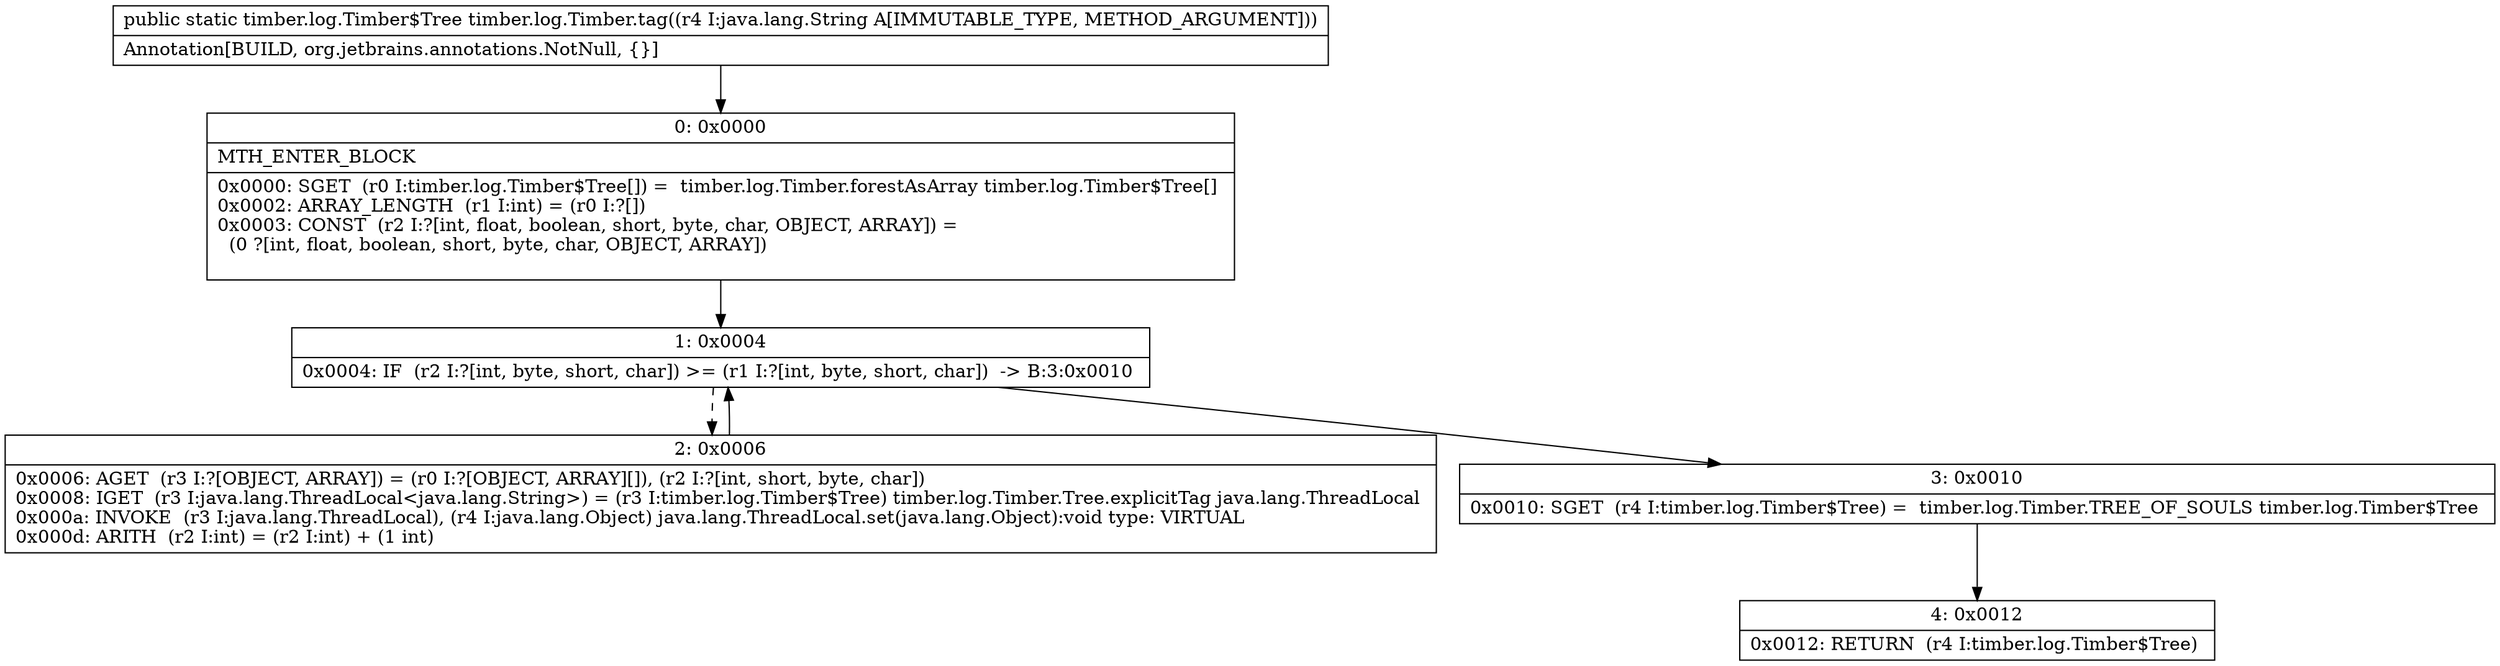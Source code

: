 digraph "CFG fortimber.log.Timber.tag(Ljava\/lang\/String;)Ltimber\/log\/Timber$Tree;" {
Node_0 [shape=record,label="{0\:\ 0x0000|MTH_ENTER_BLOCK\l|0x0000: SGET  (r0 I:timber.log.Timber$Tree[]) =  timber.log.Timber.forestAsArray timber.log.Timber$Tree[] \l0x0002: ARRAY_LENGTH  (r1 I:int) = (r0 I:?[]) \l0x0003: CONST  (r2 I:?[int, float, boolean, short, byte, char, OBJECT, ARRAY]) = \l  (0 ?[int, float, boolean, short, byte, char, OBJECT, ARRAY])\l \l}"];
Node_1 [shape=record,label="{1\:\ 0x0004|0x0004: IF  (r2 I:?[int, byte, short, char]) \>= (r1 I:?[int, byte, short, char])  \-\> B:3:0x0010 \l}"];
Node_2 [shape=record,label="{2\:\ 0x0006|0x0006: AGET  (r3 I:?[OBJECT, ARRAY]) = (r0 I:?[OBJECT, ARRAY][]), (r2 I:?[int, short, byte, char]) \l0x0008: IGET  (r3 I:java.lang.ThreadLocal\<java.lang.String\>) = (r3 I:timber.log.Timber$Tree) timber.log.Timber.Tree.explicitTag java.lang.ThreadLocal \l0x000a: INVOKE  (r3 I:java.lang.ThreadLocal), (r4 I:java.lang.Object) java.lang.ThreadLocal.set(java.lang.Object):void type: VIRTUAL \l0x000d: ARITH  (r2 I:int) = (r2 I:int) + (1 int) \l}"];
Node_3 [shape=record,label="{3\:\ 0x0010|0x0010: SGET  (r4 I:timber.log.Timber$Tree) =  timber.log.Timber.TREE_OF_SOULS timber.log.Timber$Tree \l}"];
Node_4 [shape=record,label="{4\:\ 0x0012|0x0012: RETURN  (r4 I:timber.log.Timber$Tree) \l}"];
MethodNode[shape=record,label="{public static timber.log.Timber$Tree timber.log.Timber.tag((r4 I:java.lang.String A[IMMUTABLE_TYPE, METHOD_ARGUMENT]))  | Annotation[BUILD, org.jetbrains.annotations.NotNull, \{\}]\l}"];
MethodNode -> Node_0;
Node_0 -> Node_1;
Node_1 -> Node_2[style=dashed];
Node_1 -> Node_3;
Node_2 -> Node_1;
Node_3 -> Node_4;
}

